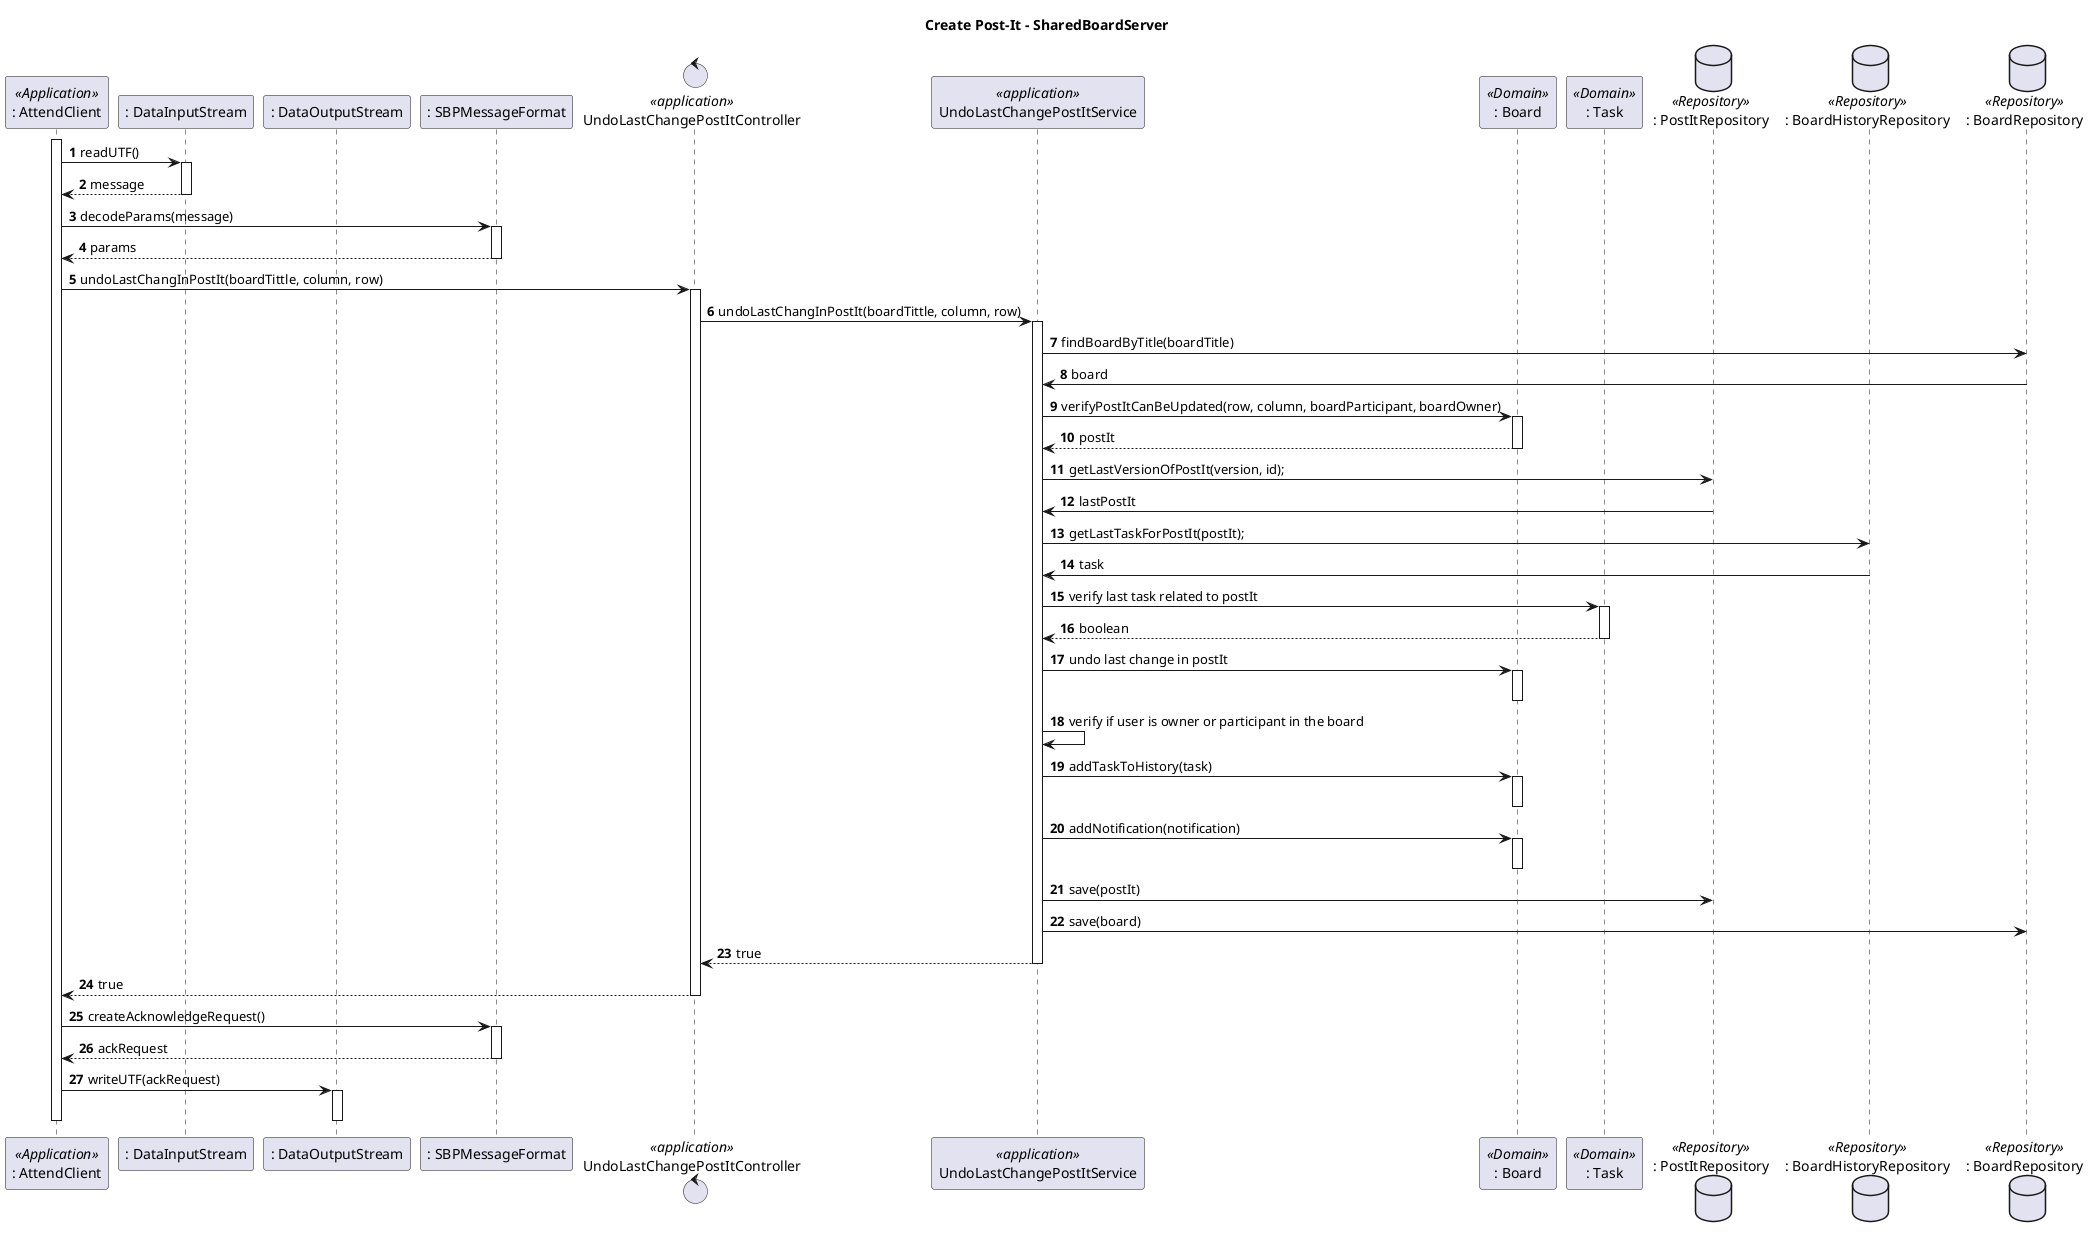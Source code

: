 @startuml
autonumber
title Create Post-It - SharedBoardServer

participant ": AttendClient" as AC <<Application>>
participant ": DataInputStream" as DIS
participant ": DataOutputStream" as DOS
participant ": SBPMessageFormat" as SBPMF
control "UndoLastChangePostItController" as CTRL <<application>>
participant "UndoLastChangePostItService" as ULCS <<application>>
participant ": Board" as B <<Domain>>
participant ": Task" as T <<Domain>>
database ": PostItRepository" as PR <<Repository>>
database ": BoardHistoryRepository" as BHR <<Repository>>
database ": BoardRepository" as BR <<Repository>>

activate AC
AC -> DIS : readUTF()
activate DIS
return message
AC -> SBPMF : decodeParams(message)
activate SBPMF
return params
AC -> CTRL : undoLastChangInPostIt(boardTittle, column, row)
activate CTRL
CTRL -> ULCS : undoLastChangInPostIt(boardTittle, column, row)
activate ULCS

ULCS -> BR : findBoardByTitle(boardTitle)
BR -> ULCS : board

ULCS -> B : verifyPostItCanBeUpdated(row, column, boardParticipant, boardOwner)
activate B
return postIt
deactivate B
ULCS -> PR : getLastVersionOfPostIt(version, id);
PR -> ULCS : lastPostIt

ULCS -> BHR : getLastTaskForPostIt(postIt);
BHR -> ULCS : task

ULCS -> T : verify last task related to postIt
activate T
return boolean
deactivate T

ULCS -> B : undo last change in postIt
activate B
deactivate B

ULCS -> ULCS : verify if user is owner or participant in the board
ULCS -> B : addTaskToHistory(task)
activate B
deactivate B
ULCS -> B : addNotification(notification)
activate B
deactivate B
ULCS -> PR : save(postIt)
ULCS -> BR : save(board)

ULCS --> CTRL : true
deactivate ULCS
CTRL --> AC : true
deactivate CTRL
AC -> SBPMF : createAcknowledgeRequest()
activate SBPMF
return ackRequest
AC -> DOS : writeUTF(ackRequest)
activate DOS
deactivate DOS
deactivate AC

@enduml